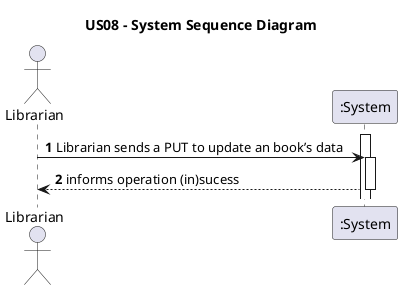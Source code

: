 @startuml
'https://plantuml.com/sequence-diagram

title US08 - System Sequence Diagram

autoactivate on
autonumber


actor "Librarian" as Librarian
participant ":System" as System

activate System



Librarian -> System: Librarian sends a PUT to update an book’s data
System --> Librarian: informs operation (in)sucess


@enduml
